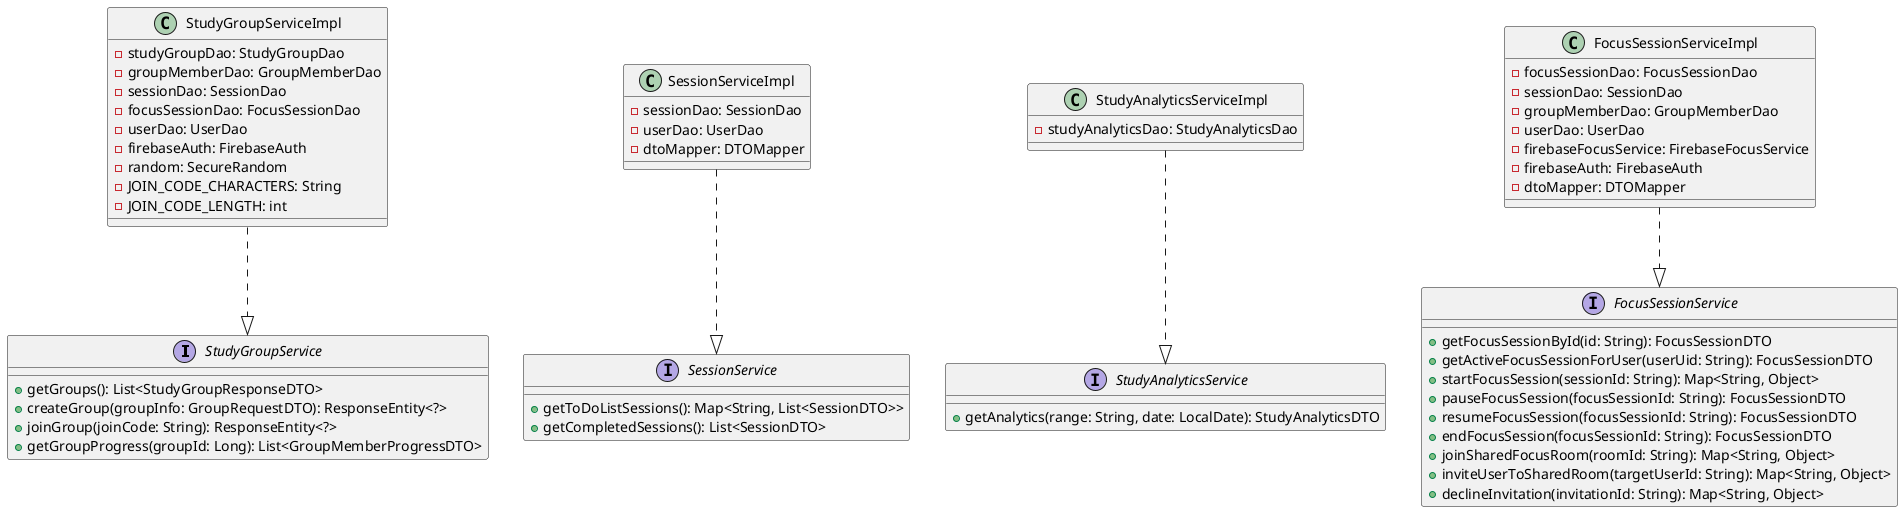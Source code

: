 @startuml

interface StudyGroupService {
    + getGroups(): List<StudyGroupResponseDTO>
    + createGroup(groupInfo: GroupRequestDTO): ResponseEntity<?>
    + joinGroup(joinCode: String): ResponseEntity<?>
    + getGroupProgress(groupId: Long): List<GroupMemberProgressDTO>
}

interface SessionService {
    + getToDoListSessions(): Map<String, List<SessionDTO>>
    + getCompletedSessions(): List<SessionDTO>
}

interface StudyAnalyticsService {
    + getAnalytics(range: String, date: LocalDate): StudyAnalyticsDTO
}

interface FocusSessionService {
    + getFocusSessionById(id: String): FocusSessionDTO
    + getActiveFocusSessionForUser(userUid: String): FocusSessionDTO
    + startFocusSession(sessionId: String): Map<String, Object>
    + pauseFocusSession(focusSessionId: String): FocusSessionDTO
    + resumeFocusSession(focusSessionId: String): FocusSessionDTO
    + endFocusSession(focusSessionId: String): FocusSessionDTO
    + joinSharedFocusRoom(roomId: String): Map<String, Object>
    + inviteUserToSharedRoom(targetUserId: String): Map<String, Object>
    + declineInvitation(invitationId: String): Map<String, Object>
}

class StudyGroupServiceImpl {
    - studyGroupDao: StudyGroupDao
    - groupMemberDao: GroupMemberDao
    - sessionDao: SessionDao
    - focusSessionDao: FocusSessionDao
    - userDao: UserDao
    - firebaseAuth: FirebaseAuth
    - random: SecureRandom
    - JOIN_CODE_CHARACTERS: String
    - JOIN_CODE_LENGTH: int
}

class SessionServiceImpl {
    - sessionDao: SessionDao
    - userDao: UserDao
    - dtoMapper: DTOMapper
}

class StudyAnalyticsServiceImpl {
    - studyAnalyticsDao: StudyAnalyticsDao
}

class FocusSessionServiceImpl {
    - focusSessionDao: FocusSessionDao
    - sessionDao: SessionDao
    - groupMemberDao: GroupMemberDao
    - userDao: UserDao
    - firebaseFocusService: FirebaseFocusService
    - firebaseAuth: FirebaseAuth
    - dtoMapper: DTOMapper
}

StudyGroupServiceImpl ..|> StudyGroupService
SessionServiceImpl ..|> SessionService
StudyAnalyticsServiceImpl ..|> StudyAnalyticsService
FocusSessionServiceImpl ..|> FocusSessionService

@enduml

